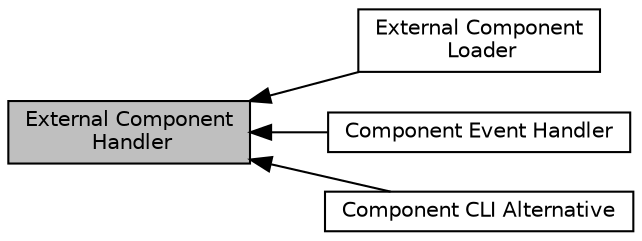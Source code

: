 digraph "External Component Handler"
{
  edge [fontname="Helvetica",fontsize="10",labelfontname="Helvetica",labelfontsize="10"];
  node [fontname="Helvetica",fontsize="10",shape=record];
  rankdir=LR;
  Node3 [label="External Component\l Loader",height=0.2,width=0.4,color="black", fillcolor="white", style="filled",URL="$group__compnt__load.html",tooltip="Functions to execute an external component. "];
  Node0 [label="External Component\l Handler",height=0.2,width=0.4,color="black", fillcolor="grey75", style="filled", fontcolor="black"];
  Node2 [label="Component Event Handler",height=0.2,width=0.4,color="black", fillcolor="white", style="filled",URL="$group__compnt__event.html",tooltip="Functions to manage events for external components. "];
  Node1 [label="Component CLI Alternative",height=0.2,width=0.4,color="black", fillcolor="white", style="filled",URL="$group__compnt__alt.html",tooltip="Functions to convert CLI messages to logging messages. "];
  Node0->Node1 [shape=plaintext, dir="back", style="solid"];
  Node0->Node2 [shape=plaintext, dir="back", style="solid"];
  Node0->Node3 [shape=plaintext, dir="back", style="solid"];
}
